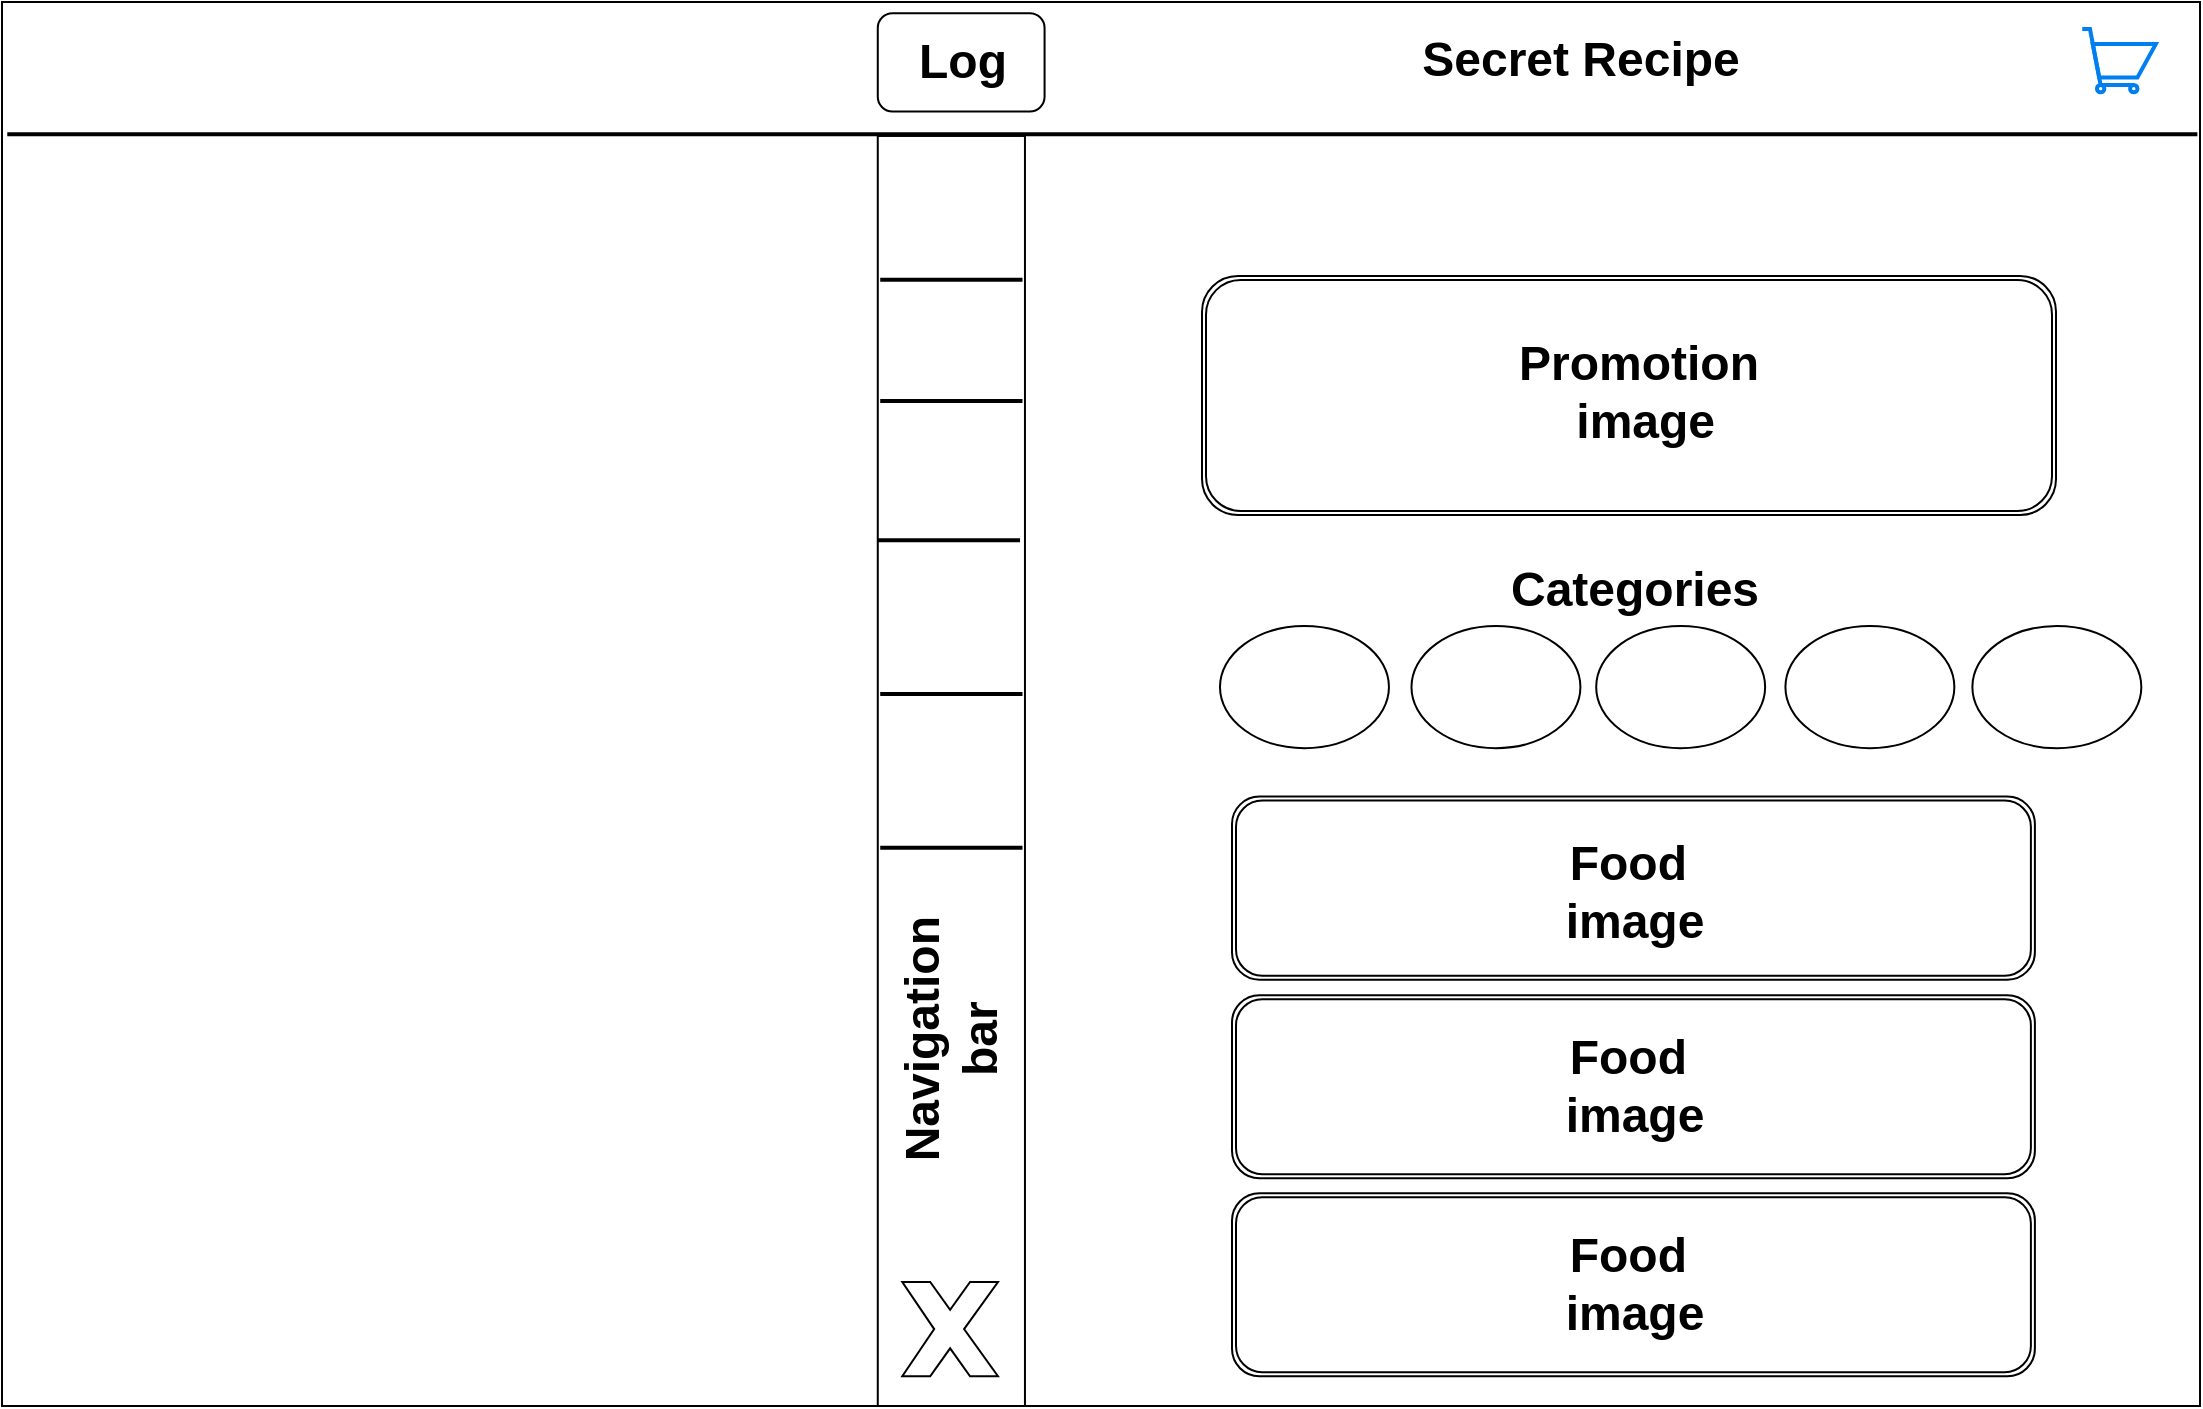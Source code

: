 <mxfile version="24.7.10">
  <diagram name="Page-1" id="hPOh9uv4Xi-a1cSwoiG5">
    <mxGraphModel dx="2120" dy="1096" grid="0" gridSize="10" guides="1" tooltips="1" connect="1" arrows="1" fold="1" page="0" pageScale="1" pageWidth="850" pageHeight="1100" math="0" shadow="0">
      <root>
        <mxCell id="0" />
        <mxCell id="1" parent="0" />
        <mxCell id="TidTo2rOgOH8y78XN5G_-71" value="" style="group" parent="1" vertex="1" connectable="0">
          <mxGeometry x="-317" y="-137" width="1099" height="702" as="geometry" />
        </mxCell>
        <mxCell id="TidTo2rOgOH8y78XN5G_-4" value="" style="rounded=0;whiteSpace=wrap;html=1;" parent="TidTo2rOgOH8y78XN5G_-71" vertex="1">
          <mxGeometry width="1099" height="702" as="geometry" />
        </mxCell>
        <mxCell id="TidTo2rOgOH8y78XN5G_-7" value="" style="line;strokeWidth=2;html=1;" parent="TidTo2rOgOH8y78XN5G_-71" vertex="1">
          <mxGeometry x="2.635" y="58.745" width="1095.047" height="14.686" as="geometry" />
        </mxCell>
        <mxCell id="TidTo2rOgOH8y78XN5G_-9" value="Secret Recipe" style="text;strokeColor=none;fillColor=none;html=1;fontSize=24;fontStyle=1;verticalAlign=middle;align=center;" parent="TidTo2rOgOH8y78XN5G_-71" vertex="1">
          <mxGeometry x="723.406" y="0.001" width="131.775" height="58.745" as="geometry" />
        </mxCell>
        <mxCell id="TidTo2rOgOH8y78XN5G_-65" value="" style="group" parent="TidTo2rOgOH8y78XN5G_-71" vertex="1" connectable="0">
          <mxGeometry x="615" y="397.3" width="401.45" height="289.82" as="geometry" />
        </mxCell>
        <mxCell id="TidTo2rOgOH8y78XN5G_-77" value="" style="group" parent="TidTo2rOgOH8y78XN5G_-65" vertex="1" connectable="0">
          <mxGeometry width="401.45" height="289.82" as="geometry" />
        </mxCell>
        <mxCell id="TidTo2rOgOH8y78XN5G_-61" value="" style="shape=ext;double=1;rounded=1;whiteSpace=wrap;html=1;" parent="TidTo2rOgOH8y78XN5G_-77" vertex="1">
          <mxGeometry width="401.45" height="91.551" as="geometry" />
        </mxCell>
        <mxCell id="TidTo2rOgOH8y78XN5G_-62" value="" style="shape=ext;double=1;rounded=1;whiteSpace=wrap;html=1;" parent="TidTo2rOgOH8y78XN5G_-77" vertex="1">
          <mxGeometry y="99.276" width="401.45" height="91.551" as="geometry" />
        </mxCell>
        <mxCell id="TidTo2rOgOH8y78XN5G_-63" value="" style="shape=ext;double=1;rounded=1;whiteSpace=wrap;html=1;" parent="TidTo2rOgOH8y78XN5G_-77" vertex="1">
          <mxGeometry y="198.269" width="401.45" height="91.551" as="geometry" />
        </mxCell>
        <mxCell id="TidTo2rOgOH8y78XN5G_-74" value="Food&amp;nbsp;&lt;div&gt;image&lt;/div&gt;" style="text;strokeColor=none;fillColor=none;html=1;fontSize=24;fontStyle=1;verticalAlign=middle;align=center;" parent="TidTo2rOgOH8y78XN5G_-77" vertex="1">
          <mxGeometry x="62.294" y="27.662" width="276.862" height="41.015" as="geometry" />
        </mxCell>
        <mxCell id="TidTo2rOgOH8y78XN5G_-73" value="Food&amp;nbsp;&lt;div&gt;image&lt;/div&gt;" style="text;strokeColor=none;fillColor=none;html=1;fontSize=24;fontStyle=1;verticalAlign=middle;align=center;" parent="TidTo2rOgOH8y78XN5G_-77" vertex="1">
          <mxGeometry x="62.294" y="124.406" width="276.862" height="41.015" as="geometry" />
        </mxCell>
        <mxCell id="TidTo2rOgOH8y78XN5G_-72" value="Food&amp;nbsp;&lt;div&gt;image&lt;/div&gt;" style="text;strokeColor=none;fillColor=none;html=1;fontSize=24;fontStyle=1;verticalAlign=middle;align=center;" parent="TidTo2rOgOH8y78XN5G_-77" vertex="1">
          <mxGeometry x="62.294" y="223.54" width="276.862" height="41.015" as="geometry" />
        </mxCell>
        <mxCell id="TidTo2rOgOH8y78XN5G_-75" value="" style="group" parent="TidTo2rOgOH8y78XN5G_-71" vertex="1" connectable="0">
          <mxGeometry x="567.004" y="123.002" width="502.891" height="133.48" as="geometry" />
        </mxCell>
        <mxCell id="TidTo2rOgOH8y78XN5G_-67" value="" style="shape=ext;double=1;rounded=1;whiteSpace=wrap;html=1;" parent="TidTo2rOgOH8y78XN5G_-75" vertex="1">
          <mxGeometry x="33" y="14" width="427" height="119.48" as="geometry" />
        </mxCell>
        <mxCell id="TidTo2rOgOH8y78XN5G_-66" value="Promotion&lt;div&gt;&amp;nbsp;image&lt;/div&gt;" style="text;strokeColor=none;fillColor=none;html=1;fontSize=24;fontStyle=1;verticalAlign=middle;align=center;" parent="TidTo2rOgOH8y78XN5G_-75" vertex="1">
          <mxGeometry x="133.942" y="54.573" width="234.971" height="34.728" as="geometry" />
        </mxCell>
        <mxCell id="5HUyDwjAsFl6zSztykZO-4" value="" style="group" vertex="1" connectable="0" parent="TidTo2rOgOH8y78XN5G_-71">
          <mxGeometry x="437.883" y="66.975" width="106.097" height="635.025" as="geometry" />
        </mxCell>
        <mxCell id="TidTo2rOgOH8y78XN5G_-90" value="" style="rounded=0;whiteSpace=wrap;html=1;" parent="5HUyDwjAsFl6zSztykZO-4" vertex="1">
          <mxGeometry width="73.594" height="635.025" as="geometry" />
        </mxCell>
        <mxCell id="TidTo2rOgOH8y78XN5G_-124" value="" style="group" parent="5HUyDwjAsFl6zSztykZO-4" vertex="1" connectable="0">
          <mxGeometry y="65.735" width="72.367" height="296.428" as="geometry" />
        </mxCell>
        <mxCell id="TidTo2rOgOH8y78XN5G_-92" value="" style="line;strokeWidth=2;html=1;" parent="TidTo2rOgOH8y78XN5G_-124" vertex="1">
          <mxGeometry x="1.227" y="60.538" width="71.141" height="12.403" as="geometry" />
        </mxCell>
        <mxCell id="TidTo2rOgOH8y78XN5G_-117" value="" style="line;strokeWidth=2;html=1;" parent="TidTo2rOgOH8y78XN5G_-124" vertex="1">
          <mxGeometry y="130.23" width="71.141" height="12.403" as="geometry" />
        </mxCell>
        <mxCell id="TidTo2rOgOH8y78XN5G_-120" value="" style="line;strokeWidth=2;html=1;" parent="TidTo2rOgOH8y78XN5G_-124" vertex="1">
          <mxGeometry x="1.227" y="207.127" width="71.141" height="12.403" as="geometry" />
        </mxCell>
        <mxCell id="TidTo2rOgOH8y78XN5G_-121" value="" style="line;strokeWidth=2;html=1;" parent="TidTo2rOgOH8y78XN5G_-124" vertex="1">
          <mxGeometry x="1.227" y="284.025" width="71.141" height="12.403" as="geometry" />
        </mxCell>
        <mxCell id="TidTo2rOgOH8y78XN5G_-122" value="" style="line;strokeWidth=2;html=1;" parent="TidTo2rOgOH8y78XN5G_-124" vertex="1">
          <mxGeometry x="1.227" width="71.141" height="12.403" as="geometry" />
        </mxCell>
        <mxCell id="TidTo2rOgOH8y78XN5G_-125" value="Navigation&lt;div&gt;bar&lt;/div&gt;" style="text;strokeColor=none;fillColor=none;html=1;fontSize=24;fontStyle=1;verticalAlign=middle;align=center;rotation=-90;" parent="5HUyDwjAsFl6zSztykZO-4" vertex="1">
          <mxGeometry x="-32.505" y="429.023" width="138.602" height="46.312" as="geometry" />
        </mxCell>
        <mxCell id="TidTo2rOgOH8y78XN5G_-128" value="" style="verticalLabelPosition=bottom;verticalAlign=top;html=1;shape=mxgraph.basic.x" parent="TidTo2rOgOH8y78XN5G_-71" vertex="1">
          <mxGeometry x="450.148" y="639.986" width="47.836" height="47.131" as="geometry" />
        </mxCell>
        <mxCell id="TidTo2rOgOH8y78XN5G_-134" value="" style="group" parent="TidTo2rOgOH8y78XN5G_-71" vertex="1" connectable="0">
          <mxGeometry x="437.883" y="5.581" width="83.406" height="49.214" as="geometry" />
        </mxCell>
        <mxCell id="TidTo2rOgOH8y78XN5G_-129" value="" style="rounded=1;whiteSpace=wrap;html=1;" parent="TidTo2rOgOH8y78XN5G_-134" vertex="1">
          <mxGeometry width="83.406" height="49.214" as="geometry" />
        </mxCell>
        <mxCell id="TidTo2rOgOH8y78XN5G_-131" value="Log" style="text;strokeColor=none;fillColor=none;html=1;fontSize=24;fontStyle=1;verticalAlign=middle;align=center;" parent="TidTo2rOgOH8y78XN5G_-134" vertex="1">
          <mxGeometry x="6.951" y="8.202" width="69.505" height="32.81" as="geometry" />
        </mxCell>
        <mxCell id="TidTo2rOgOH8y78XN5G_-135" value="" style="html=1;verticalLabelPosition=bottom;align=center;labelBackgroundColor=#ffffff;verticalAlign=top;strokeWidth=2;strokeColor=#0080F0;shadow=0;dashed=0;shape=mxgraph.ios7.icons.shopping_cart;" parent="TidTo2rOgOH8y78XN5G_-71" vertex="1">
          <mxGeometry x="1040.125" y="13.556" width="36.797" height="31.627" as="geometry" />
        </mxCell>
        <mxCell id="TidTo2rOgOH8y78XN5G_-86" value="Categories" style="text;strokeColor=none;fillColor=none;html=1;fontSize=24;fontStyle=1;verticalAlign=middle;align=center;" parent="TidTo2rOgOH8y78XN5G_-71" vertex="1">
          <mxGeometry x="754.39" y="277" width="122.66" height="33" as="geometry" />
        </mxCell>
        <mxCell id="5HUyDwjAsFl6zSztykZO-1" value="" style="group" vertex="1" connectable="0" parent="TidTo2rOgOH8y78XN5G_-71">
          <mxGeometry x="609" y="312" width="460.67" height="61.09" as="geometry" />
        </mxCell>
        <mxCell id="5HUyDwjAsFl6zSztykZO-3" value="" style="group" vertex="1" connectable="0" parent="5HUyDwjAsFl6zSztykZO-1">
          <mxGeometry width="460.67" height="61.09" as="geometry" />
        </mxCell>
        <mxCell id="TidTo2rOgOH8y78XN5G_-80" value="" style="ellipse;whiteSpace=wrap;html=1;" parent="5HUyDwjAsFl6zSztykZO-3" vertex="1">
          <mxGeometry width="84.475" height="61.09" as="geometry" />
        </mxCell>
        <mxCell id="TidTo2rOgOH8y78XN5G_-84" value="" style="ellipse;whiteSpace=wrap;html=1;" parent="5HUyDwjAsFl6zSztykZO-3" vertex="1">
          <mxGeometry x="188.098" width="84.475" height="61.09" as="geometry" />
        </mxCell>
        <mxCell id="TidTo2rOgOH8y78XN5G_-83" value="" style="ellipse;whiteSpace=wrap;html=1;" parent="5HUyDwjAsFl6zSztykZO-3" vertex="1">
          <mxGeometry x="282.709" width="84.475" height="61.09" as="geometry" />
        </mxCell>
        <mxCell id="TidTo2rOgOH8y78XN5G_-82" value="" style="ellipse;whiteSpace=wrap;html=1;" parent="5HUyDwjAsFl6zSztykZO-3" vertex="1">
          <mxGeometry x="95.738" width="84.475" height="61.09" as="geometry" />
        </mxCell>
        <mxCell id="TidTo2rOgOH8y78XN5G_-81" value="" style="ellipse;whiteSpace=wrap;html=1;" parent="5HUyDwjAsFl6zSztykZO-3" vertex="1">
          <mxGeometry x="376.195" width="84.475" height="61.09" as="geometry" />
        </mxCell>
      </root>
    </mxGraphModel>
  </diagram>
</mxfile>
